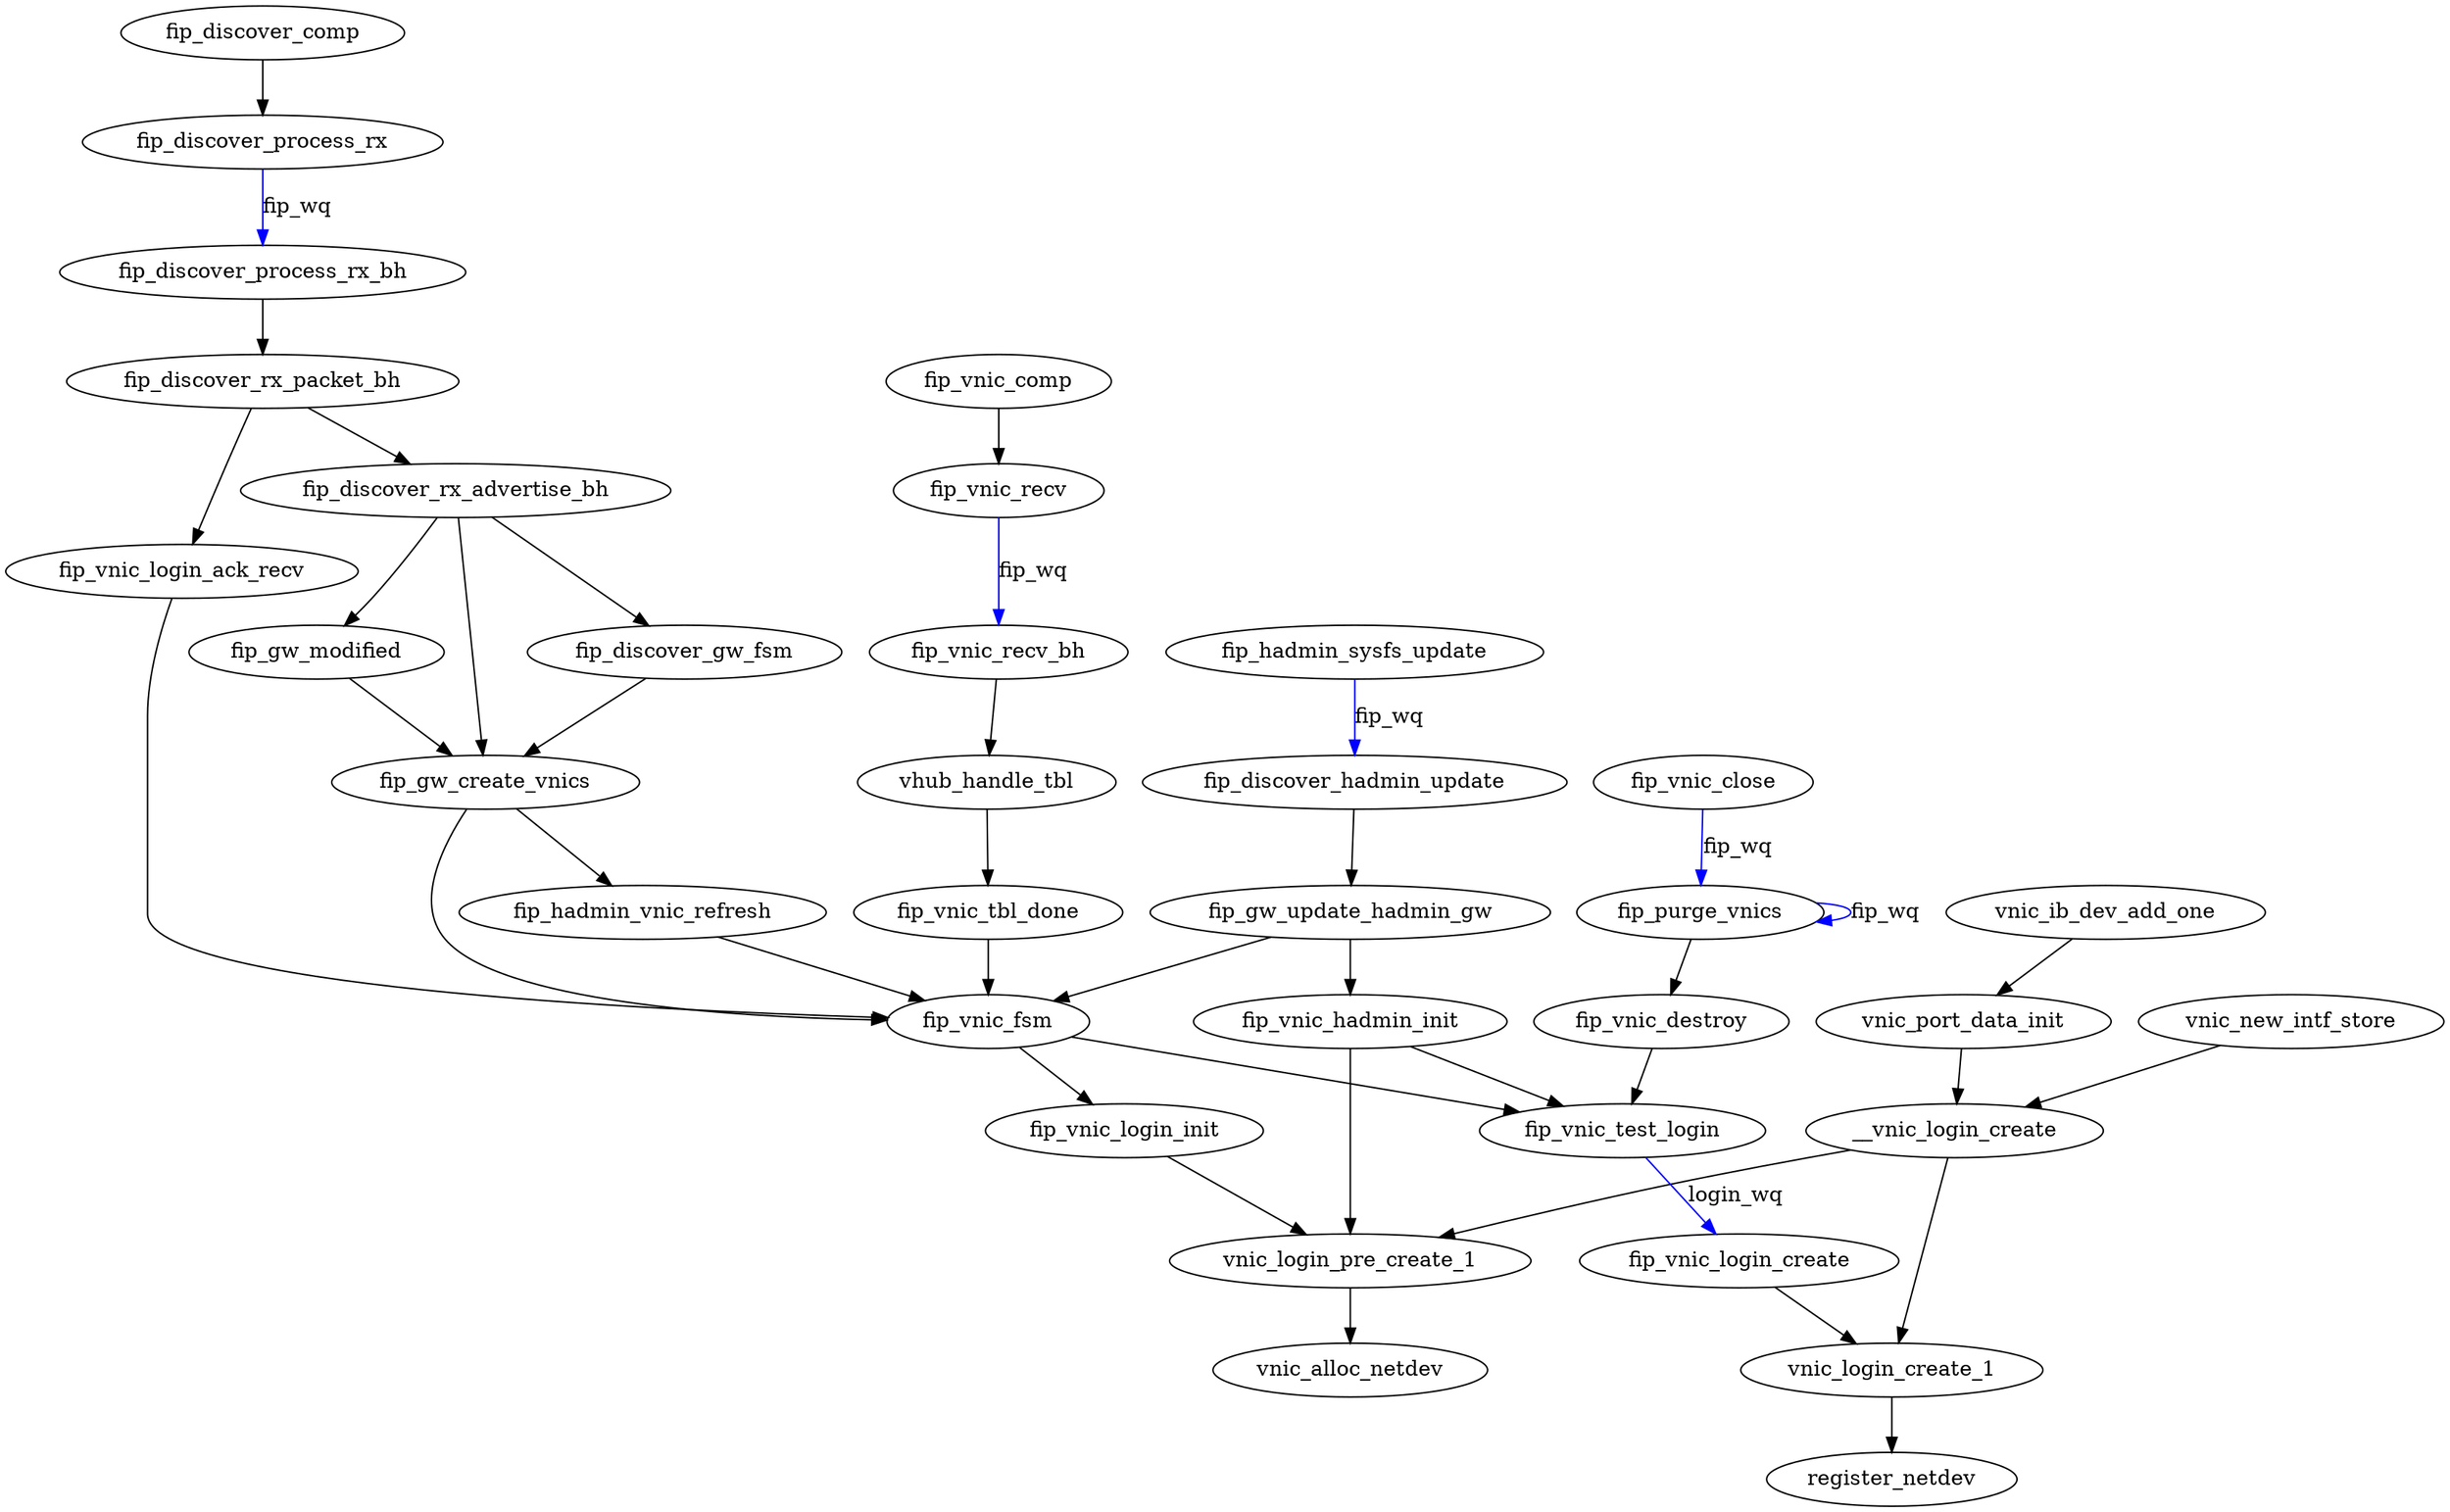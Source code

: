 digraph {

	vnic_login_create_1 -> register_netdev; //
	__vnic_login_create -> vnic_login_create_1; //
	vnic_new_intf_store -> __vnic_login_create; //
	vnic_port_data_init -> __vnic_login_create; //
	vnic_ib_dev_add_one -> vnic_port_data_init; //
	fip_vnic_login_create -> vnic_login_create_1; //
	fip_vnic_test_login -> fip_vnic_login_create [label="login_wq", color=blue]; //
	fip_vnic_destroy -> fip_vnic_test_login; //
	fip_purge_vnics -> fip_vnic_destroy; //
	fip_purge_vnics -> fip_purge_vnics [label="fip_wq", color=blue]; //
	fip_vnic_close -> fip_purge_vnics [label="fip_wq", color=blue];
	fip_vnic_hadmin_init -> fip_vnic_test_login; //
	fip_gw_update_hadmin_gw -> fip_vnic_hadmin_init; //
	fip_discover_hadmin_update -> fip_gw_update_hadmin_gw; //
	fip_hadmin_sysfs_update -> fip_discover_hadmin_update [label="fip_wq", color=blue]; //
	fip_vnic_fsm -> fip_vnic_test_login; //
	fip_gw_create_vnics -> fip_vnic_fsm; //


	fip_gw_update_hadmin_gw -> fip_vnic_fsm;
	fip_vnic_login_ack_recv -> fip_vnic_fsm; //
	fip_discover_rx_packet_bh -> fip_vnic_login_ack_recv;
	fip_vnic_tbl_done -> fip_vnic_fsm; //
	vhub_handle_tbl -> fip_vnic_tbl_done; //
	fip_vnic_recv_bh -> vhub_handle_tbl; //
	fip_vnic_recv -> fip_vnic_recv_bh [label="fip_wq", color=blue]; //
	fip_vnic_comp -> fip_vnic_recv;

	fip_discover_rx_advertise_bh -> fip_discover_gw_fsm;

	fip_hadmin_vnic_refresh -> fip_vnic_fsm; //
	fip_gw_create_vnics -> fip_hadmin_vnic_refresh //
	fip_gw_modified -> fip_gw_create_vnics; //
	fip_discover_rx_advertise_bh -> fip_gw_modified; //
	fip_discover_rx_packet_bh -> fip_discover_rx_advertise_bh; //
	fip_discover_process_rx_bh -> fip_discover_rx_packet_bh; //
	fip_discover_process_rx -> fip_discover_process_rx_bh [label="fip_wq", color=blue]; //
	fip_discover_comp -> fip_discover_process_rx;



	fip_discover_rx_advertise_bh -> fip_gw_create_vnics;
	fip_discover_gw_fsm -> fip_gw_create_vnics;

	vnic_login_pre_create_1 -> vnic_alloc_netdev; //
	__vnic_login_create -> vnic_login_pre_create_1;
	fip_vnic_hadmin_init -> vnic_login_pre_create_1;
	fip_vnic_login_init -> vnic_login_pre_create_1;
	fip_vnic_fsm -> fip_vnic_login_init;
	

}
